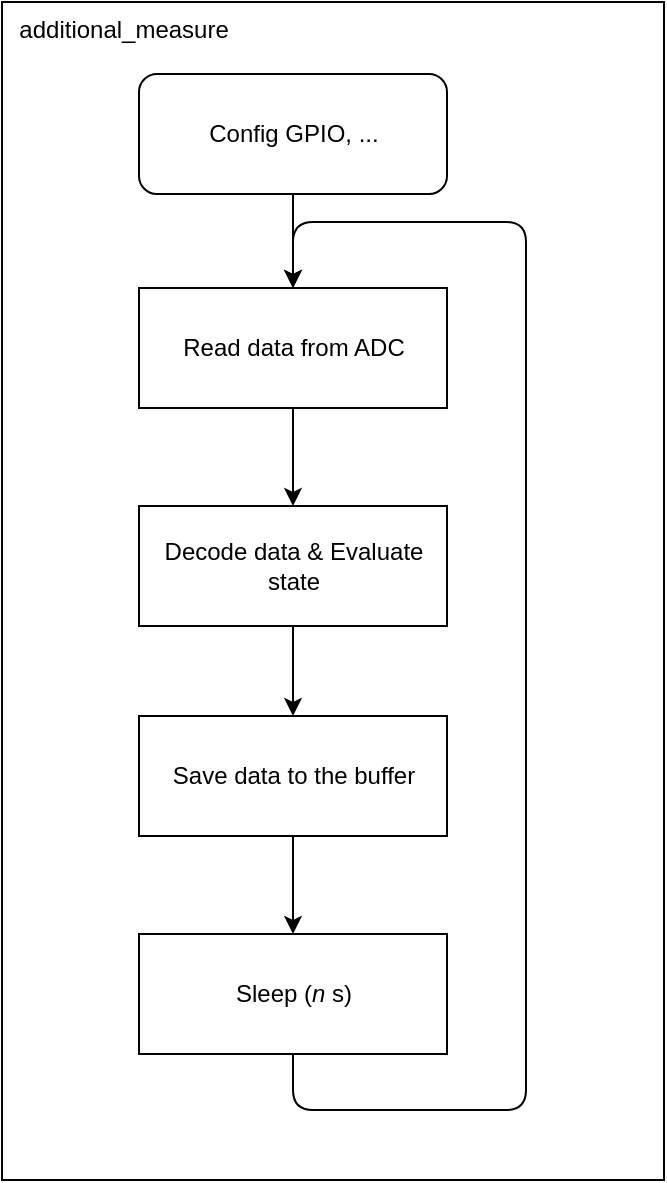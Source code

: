 <mxfile scale="3" border="0">
    <diagram id="LzTGRrPrDBO6Tm46XuKC" name="Page-1">
        <mxGraphModel dx="4078" dy="1939" grid="0" gridSize="10" guides="1" tooltips="1" connect="1" arrows="1" fold="1" page="0" pageScale="1" pageWidth="1600" pageHeight="1200" math="0" shadow="0">
            <root>
                <mxCell id="0"/>
                <mxCell id="1" parent="0"/>
                <mxCell id="264" value="&amp;nbsp; additional_measure" style="rounded=0;whiteSpace=wrap;html=1;align=left;verticalAlign=top;" parent="1" vertex="1">
                    <mxGeometry x="-2538" y="-661" width="331" height="589" as="geometry"/>
                </mxCell>
                <mxCell id="202" style="edgeStyle=none;html=1;exitX=0.5;exitY=1;exitDx=0;exitDy=0;" parent="1" source="189" target="201" edge="1">
                    <mxGeometry relative="1" as="geometry"/>
                </mxCell>
                <mxCell id="189" value="Read data from ADC" style="rounded=0;whiteSpace=wrap;html=1;flipV=1;flipH=1;" parent="1" vertex="1">
                    <mxGeometry x="-2469.5" y="-518" width="154" height="60" as="geometry"/>
                </mxCell>
                <mxCell id="195" style="edgeStyle=orthogonalEdgeStyle;html=1;exitX=0.5;exitY=1;exitDx=0;exitDy=0;entryX=0.5;entryY=0;entryDx=0;entryDy=0;" parent="1" source="196" target="200" edge="1">
                    <mxGeometry relative="1" as="geometry"/>
                </mxCell>
                <mxCell id="196" value="Save data to the buffer" style="rounded=0;whiteSpace=wrap;html=1;flipV=1;flipH=1;" parent="1" vertex="1">
                    <mxGeometry x="-2469.5" y="-304" width="154" height="60" as="geometry"/>
                </mxCell>
                <mxCell id="270" style="edgeStyle=orthogonalEdgeStyle;html=1;exitX=0.5;exitY=1;exitDx=0;exitDy=0;entryX=0.5;entryY=0;entryDx=0;entryDy=0;" parent="1" source="200" target="189" edge="1">
                    <mxGeometry relative="1" as="geometry">
                        <Array as="points">
                            <mxPoint x="-2393" y="-107"/>
                            <mxPoint x="-2276" y="-107"/>
                            <mxPoint x="-2276" y="-551"/>
                            <mxPoint x="-2393" y="-551"/>
                        </Array>
                    </mxGeometry>
                </mxCell>
                <mxCell id="200" value="Sleep (&lt;i&gt;n&lt;/i&gt; s)" style="rounded=0;whiteSpace=wrap;html=1;flipV=1;flipH=1;" parent="1" vertex="1">
                    <mxGeometry x="-2469.5" y="-195" width="154" height="60" as="geometry"/>
                </mxCell>
                <mxCell id="203" style="edgeStyle=none;html=1;exitX=0.5;exitY=1;exitDx=0;exitDy=0;" parent="1" source="201" target="196" edge="1">
                    <mxGeometry relative="1" as="geometry"/>
                </mxCell>
                <mxCell id="201" value="Decode data &amp;amp; Evaluate state" style="rounded=0;whiteSpace=wrap;html=1;flipV=1;flipH=1;" parent="1" vertex="1">
                    <mxGeometry x="-2469.5" y="-409" width="154" height="60" as="geometry"/>
                </mxCell>
                <mxCell id="230" style="edgeStyle=none;html=1;exitX=0.5;exitY=1;exitDx=0;exitDy=0;" parent="1" source="229" target="189" edge="1">
                    <mxGeometry relative="1" as="geometry"/>
                </mxCell>
                <mxCell id="229" value="Config GPIO, ..." style="rounded=1;whiteSpace=wrap;html=1;flipV=1;flipH=1;" parent="1" vertex="1">
                    <mxGeometry x="-2469.5" y="-625" width="154" height="60" as="geometry"/>
                </mxCell>
                <mxCell id="287" style="edgeStyle=orthogonalEdgeStyle;html=1;exitX=0.5;exitY=1;exitDx=0;exitDy=0;entryX=0.5;entryY=1;entryDx=0;entryDy=0;" parent="1" edge="1">
                    <mxGeometry relative="1" as="geometry">
                        <Array as="points">
                            <mxPoint x="-3075" y="-695"/>
                            <mxPoint x="-2733" y="-695"/>
                        </Array>
                        <mxPoint x="-2733.0" y="-780" as="targetPoint"/>
                    </mxGeometry>
                </mxCell>
            </root>
        </mxGraphModel>
    </diagram>
</mxfile>
